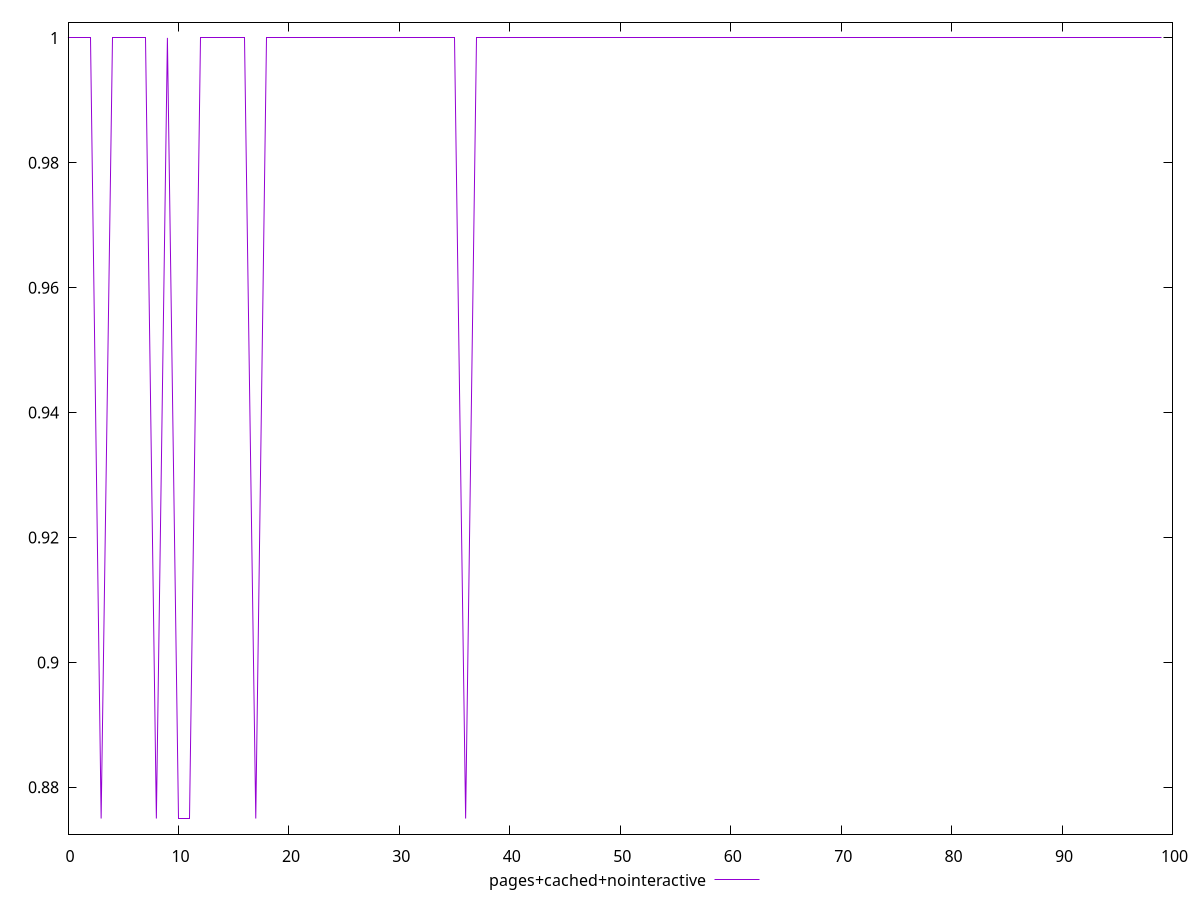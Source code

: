 $_pagesCachedNointeractive <<EOF
1
1
1
0.875
1
1
1
1
0.875
1
0.875
0.875
1
1
1
1
1
0.875
1
1
1
1
1
1
1
1
1
1
1
1
1
1
1
1
1
1
0.875
1
1
1
1
1
1
1
1
1
1
1
1
1
1
1
1
1
1
1
1
1
1
1
1
1
1
1
1
1
1
1
1
1
1
1
1
1
1
1
1
1
1
1
1
1
1
1
1
1
1
1
1
1
1
1
1
1
1
1
1
1
1
1
EOF
set key outside below
set terminal pngcairo
set output "report_00005_2020-11-02T22-26-11.212Z/unminified-css/pages+cached+nointeractive//score.png"
set yrange [0.8725:1.0025]
plot $_pagesCachedNointeractive title "pages+cached+nointeractive" with line ,